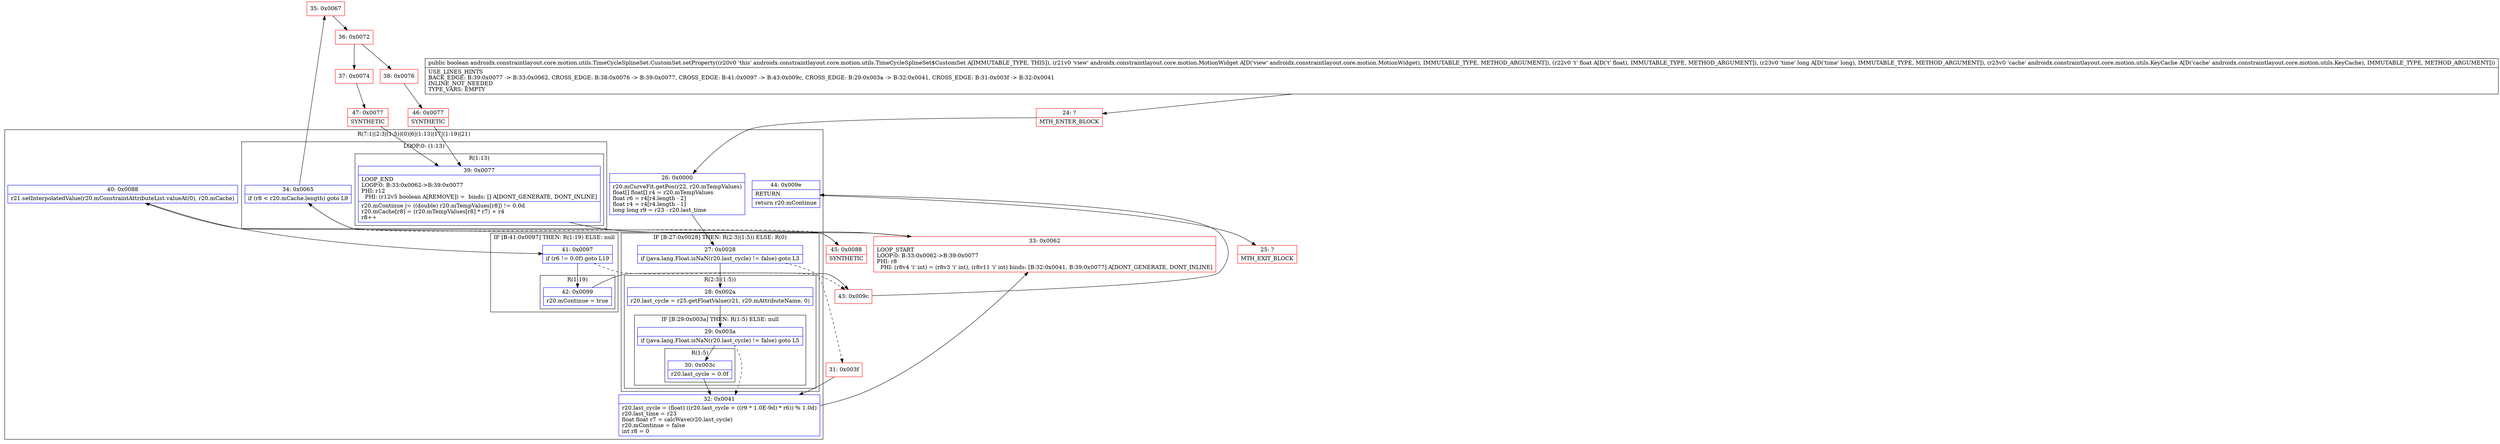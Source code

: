 digraph "CFG forandroidx.constraintlayout.core.motion.utils.TimeCycleSplineSet.CustomSet.setProperty(Landroidx\/constraintlayout\/core\/motion\/MotionWidget;FJLandroidx\/constraintlayout\/core\/motion\/utils\/KeyCache;)Z" {
subgraph cluster_Region_273196667 {
label = "R(7:1|(2:3|(1:5))(0)|6|(1:13)|17|(1:19)|21)";
node [shape=record,color=blue];
Node_26 [shape=record,label="{26\:\ 0x0000|r20.mCurveFit.getPos(r22, r20.mTempValues)\lfloat[] float[] r4 = r20.mTempValues\lfloat r6 = r4[r4.length \- 2]\lfloat r4 = r4[r4.length \- 1]\llong long r9 = r23 \- r20.last_time\l}"];
subgraph cluster_IfRegion_1405935479 {
label = "IF [B:27:0x0028] THEN: R(2:3|(1:5)) ELSE: R(0)";
node [shape=record,color=blue];
Node_27 [shape=record,label="{27\:\ 0x0028|if (java.lang.Float.isNaN(r20.last_cycle) != false) goto L3\l}"];
subgraph cluster_Region_150938118 {
label = "R(2:3|(1:5))";
node [shape=record,color=blue];
Node_28 [shape=record,label="{28\:\ 0x002a|r20.last_cycle = r25.getFloatValue(r21, r20.mAttributeName, 0)\l}"];
subgraph cluster_IfRegion_755304712 {
label = "IF [B:29:0x003a] THEN: R(1:5) ELSE: null";
node [shape=record,color=blue];
Node_29 [shape=record,label="{29\:\ 0x003a|if (java.lang.Float.isNaN(r20.last_cycle) != false) goto L5\l}"];
subgraph cluster_Region_643588050 {
label = "R(1:5)";
node [shape=record,color=blue];
Node_30 [shape=record,label="{30\:\ 0x003c|r20.last_cycle = 0.0f\l}"];
}
}
}
subgraph cluster_Region_333318921 {
label = "R(0)";
node [shape=record,color=blue];
}
}
Node_32 [shape=record,label="{32\:\ 0x0041|r20.last_cycle = (float) ((r20.last_cycle + ((r9 * 1.0E\-9d) * r6)) % 1.0d)\lr20.last_time = r23\lfloat float r7 = calcWave(r20.last_cycle)\lr20.mContinue = false\lint r8 = 0\l}"];
subgraph cluster_LoopRegion_1793544784 {
label = "LOOP:0: (1:13)";
node [shape=record,color=blue];
Node_34 [shape=record,label="{34\:\ 0x0065|if (r8 \< r20.mCache.length) goto L9\l}"];
subgraph cluster_Region_312840886 {
label = "R(1:13)";
node [shape=record,color=blue];
Node_39 [shape=record,label="{39\:\ 0x0077|LOOP_END\lLOOP:0: B:33:0x0062\-\>B:39:0x0077\lPHI: r12 \l  PHI: (r12v5 boolean A[REMOVE]) =  binds: [] A[DONT_GENERATE, DONT_INLINE]\l|r20.mContinue \|= ((double) r20.mTempValues[r8]) != 0.0d\lr20.mCache[r8] = (r20.mTempValues[r8] * r7) + r4\lr8++\l}"];
}
}
Node_40 [shape=record,label="{40\:\ 0x0088|r21.setInterpolatedValue(r20.mConstraintAttributeList.valueAt(0), r20.mCache)\l}"];
subgraph cluster_IfRegion_1836821452 {
label = "IF [B:41:0x0097] THEN: R(1:19) ELSE: null";
node [shape=record,color=blue];
Node_41 [shape=record,label="{41\:\ 0x0097|if (r6 != 0.0f) goto L19\l}"];
subgraph cluster_Region_1656808550 {
label = "R(1:19)";
node [shape=record,color=blue];
Node_42 [shape=record,label="{42\:\ 0x0099|r20.mContinue = true\l}"];
}
}
Node_44 [shape=record,label="{44\:\ 0x009e|RETURN\l|return r20.mContinue\l}"];
}
Node_24 [shape=record,color=red,label="{24\:\ ?|MTH_ENTER_BLOCK\l}"];
Node_33 [shape=record,color=red,label="{33\:\ 0x0062|LOOP_START\lLOOP:0: B:33:0x0062\-\>B:39:0x0077\lPHI: r8 \l  PHI: (r8v4 'i' int) = (r8v3 'i' int), (r8v11 'i' int) binds: [B:32:0x0041, B:39:0x0077] A[DONT_GENERATE, DONT_INLINE]\l}"];
Node_35 [shape=record,color=red,label="{35\:\ 0x0067}"];
Node_36 [shape=record,color=red,label="{36\:\ 0x0072}"];
Node_37 [shape=record,color=red,label="{37\:\ 0x0074}"];
Node_47 [shape=record,color=red,label="{47\:\ 0x0077|SYNTHETIC\l}"];
Node_38 [shape=record,color=red,label="{38\:\ 0x0076}"];
Node_46 [shape=record,color=red,label="{46\:\ 0x0077|SYNTHETIC\l}"];
Node_45 [shape=record,color=red,label="{45\:\ 0x0088|SYNTHETIC\l}"];
Node_43 [shape=record,color=red,label="{43\:\ 0x009c}"];
Node_25 [shape=record,color=red,label="{25\:\ ?|MTH_EXIT_BLOCK\l}"];
Node_31 [shape=record,color=red,label="{31\:\ 0x003f}"];
MethodNode[shape=record,label="{public boolean androidx.constraintlayout.core.motion.utils.TimeCycleSplineSet.CustomSet.setProperty((r20v0 'this' androidx.constraintlayout.core.motion.utils.TimeCycleSplineSet$CustomSet A[IMMUTABLE_TYPE, THIS]), (r21v0 'view' androidx.constraintlayout.core.motion.MotionWidget A[D('view' androidx.constraintlayout.core.motion.MotionWidget), IMMUTABLE_TYPE, METHOD_ARGUMENT]), (r22v0 't' float A[D('t' float), IMMUTABLE_TYPE, METHOD_ARGUMENT]), (r23v0 'time' long A[D('time' long), IMMUTABLE_TYPE, METHOD_ARGUMENT]), (r25v0 'cache' androidx.constraintlayout.core.motion.utils.KeyCache A[D('cache' androidx.constraintlayout.core.motion.utils.KeyCache), IMMUTABLE_TYPE, METHOD_ARGUMENT]))  | USE_LINES_HINTS\lBACK_EDGE: B:39:0x0077 \-\> B:33:0x0062, CROSS_EDGE: B:38:0x0076 \-\> B:39:0x0077, CROSS_EDGE: B:41:0x0097 \-\> B:43:0x009c, CROSS_EDGE: B:29:0x003a \-\> B:32:0x0041, CROSS_EDGE: B:31:0x003f \-\> B:32:0x0041\lINLINE_NOT_NEEDED\lTYPE_VARS: EMPTY\l}"];
MethodNode -> Node_24;Node_26 -> Node_27;
Node_27 -> Node_28;
Node_27 -> Node_31[style=dashed];
Node_28 -> Node_29;
Node_29 -> Node_30;
Node_29 -> Node_32[style=dashed];
Node_30 -> Node_32;
Node_32 -> Node_33;
Node_34 -> Node_35;
Node_34 -> Node_45[style=dashed];
Node_39 -> Node_33;
Node_40 -> Node_41;
Node_41 -> Node_42;
Node_41 -> Node_43[style=dashed];
Node_42 -> Node_43;
Node_44 -> Node_25;
Node_24 -> Node_26;
Node_33 -> Node_34;
Node_35 -> Node_36;
Node_36 -> Node_37;
Node_36 -> Node_38;
Node_37 -> Node_47;
Node_47 -> Node_39;
Node_38 -> Node_46;
Node_46 -> Node_39;
Node_45 -> Node_40;
Node_43 -> Node_44;
Node_31 -> Node_32;
}

